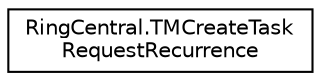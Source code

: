 digraph "Graphical Class Hierarchy"
{
 // LATEX_PDF_SIZE
  edge [fontname="Helvetica",fontsize="10",labelfontname="Helvetica",labelfontsize="10"];
  node [fontname="Helvetica",fontsize="10",shape=record];
  rankdir="LR";
  Node0 [label="RingCentral.TMCreateTask\lRequestRecurrence",height=0.2,width=0.4,color="black", fillcolor="white", style="filled",URL="$classRingCentral_1_1TMCreateTaskRequestRecurrence.html",tooltip=" "];
}
